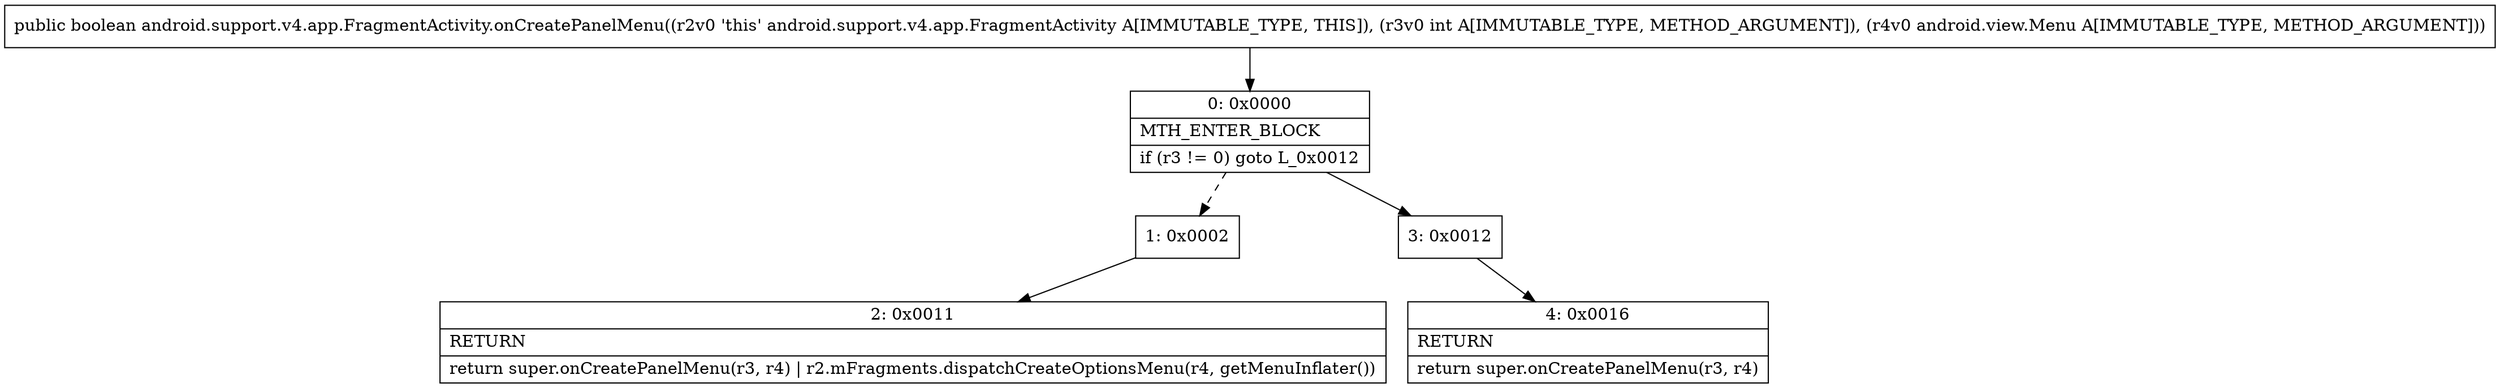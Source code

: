 digraph "CFG forandroid.support.v4.app.FragmentActivity.onCreatePanelMenu(ILandroid\/view\/Menu;)Z" {
Node_0 [shape=record,label="{0\:\ 0x0000|MTH_ENTER_BLOCK\l|if (r3 != 0) goto L_0x0012\l}"];
Node_1 [shape=record,label="{1\:\ 0x0002}"];
Node_2 [shape=record,label="{2\:\ 0x0011|RETURN\l|return super.onCreatePanelMenu(r3, r4) \| r2.mFragments.dispatchCreateOptionsMenu(r4, getMenuInflater())\l}"];
Node_3 [shape=record,label="{3\:\ 0x0012}"];
Node_4 [shape=record,label="{4\:\ 0x0016|RETURN\l|return super.onCreatePanelMenu(r3, r4)\l}"];
MethodNode[shape=record,label="{public boolean android.support.v4.app.FragmentActivity.onCreatePanelMenu((r2v0 'this' android.support.v4.app.FragmentActivity A[IMMUTABLE_TYPE, THIS]), (r3v0 int A[IMMUTABLE_TYPE, METHOD_ARGUMENT]), (r4v0 android.view.Menu A[IMMUTABLE_TYPE, METHOD_ARGUMENT])) }"];
MethodNode -> Node_0;
Node_0 -> Node_1[style=dashed];
Node_0 -> Node_3;
Node_1 -> Node_2;
Node_3 -> Node_4;
}

